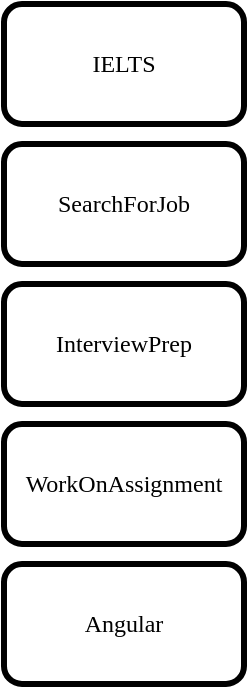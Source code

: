 <mxfile version="13.6.9" type="github">
  <diagram id="iEUPozLsDsx7m8_asPWK" name="Page-1">
    <mxGraphModel dx="920" dy="835" grid="1" gridSize="10" guides="1" tooltips="1" connect="1" arrows="1" fold="1" page="1" pageScale="1" pageWidth="850" pageHeight="1100" math="0" shadow="0">
      <root>
        <mxCell id="0" />
        <mxCell id="1" parent="0" />
        <mxCell id="k_jq2460wZ7kHOdffIEp-2" value="&lt;font face=&quot;Verdana&quot;&gt;SearchForJob&lt;/font&gt;" style="rounded=1;whiteSpace=wrap;html=1;strokeWidth=3;" parent="1" vertex="1">
          <mxGeometry x="40" y="80" width="120" height="60" as="geometry" />
        </mxCell>
        <mxCell id="k_jq2460wZ7kHOdffIEp-3" value="&lt;font face=&quot;Verdana&quot;&gt;InterviewPrep&lt;br&gt;&lt;/font&gt;" style="rounded=1;whiteSpace=wrap;html=1;strokeWidth=3;" parent="1" vertex="1">
          <mxGeometry x="40" y="150" width="120" height="60" as="geometry" />
        </mxCell>
        <mxCell id="k_jq2460wZ7kHOdffIEp-4" value="&lt;font face=&quot;Verdana&quot;&gt;WorkOnAssignment&lt;br&gt;&lt;/font&gt;" style="rounded=1;whiteSpace=wrap;html=1;strokeWidth=3;" parent="1" vertex="1">
          <mxGeometry x="40" y="220" width="120" height="60" as="geometry" />
        </mxCell>
        <mxCell id="k_jq2460wZ7kHOdffIEp-6" value="&lt;font face=&quot;Verdana&quot;&gt;IELTS&lt;br&gt;&lt;/font&gt;" style="rounded=1;whiteSpace=wrap;html=1;strokeWidth=3;" parent="1" vertex="1">
          <mxGeometry x="40" y="10" width="120" height="60" as="geometry" />
        </mxCell>
        <mxCell id="fIL_LvKcseRocpRU3MS9-1" value="&lt;font face=&quot;Verdana&quot;&gt;Angular&lt;br&gt;&lt;/font&gt;" style="rounded=1;whiteSpace=wrap;html=1;strokeWidth=3;" vertex="1" parent="1">
          <mxGeometry x="40" y="290" width="120" height="60" as="geometry" />
        </mxCell>
      </root>
    </mxGraphModel>
  </diagram>
</mxfile>
